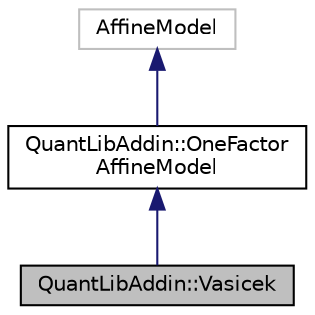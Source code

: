 digraph "QuantLibAddin::Vasicek"
{
  edge [fontname="Helvetica",fontsize="10",labelfontname="Helvetica",labelfontsize="10"];
  node [fontname="Helvetica",fontsize="10",shape=record];
  Node4 [label="QuantLibAddin::Vasicek",height=0.2,width=0.4,color="black", fillcolor="grey75", style="filled", fontcolor="black"];
  Node5 -> Node4 [dir="back",color="midnightblue",fontsize="10",style="solid",fontname="Helvetica"];
  Node5 [label="QuantLibAddin::OneFactor\lAffineModel",height=0.2,width=0.4,color="black", fillcolor="white", style="filled",URL="$class_quant_lib_addin_1_1_one_factor_affine_model.html"];
  Node6 -> Node5 [dir="back",color="midnightblue",fontsize="10",style="solid",fontname="Helvetica"];
  Node6 [label="AffineModel",height=0.2,width=0.4,color="grey75", fillcolor="white", style="filled"];
}
